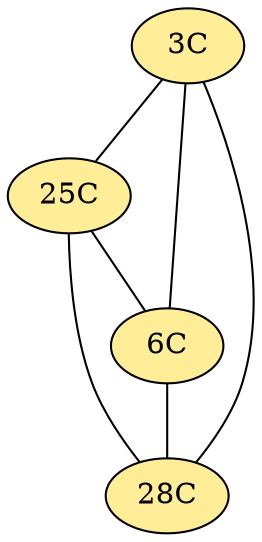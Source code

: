 // The Round Table
graph {
	"3C" [fillcolor="#FFED97" style=radial]
	"25C" [fillcolor="#FFED97" style=radial]
	"3C" -- "25C" [penwidth=1]
	"3C" [fillcolor="#FFED97" style=radial]
	"28C" [fillcolor="#FFED97" style=radial]
	"3C" -- "28C" [penwidth=1]
	"3C" [fillcolor="#FFED97" style=radial]
	"6C" [fillcolor="#FFED97" style=radial]
	"3C" -- "6C" [penwidth=1]
	"25C" [fillcolor="#FFED97" style=radial]
	"28C" [fillcolor="#FFED97" style=radial]
	"25C" -- "28C" [penwidth=1]
	"25C" [fillcolor="#FFED97" style=radial]
	"6C" [fillcolor="#FFED97" style=radial]
	"25C" -- "6C" [penwidth=1]
	"6C" [fillcolor="#FFED97" style=radial]
	"28C" [fillcolor="#FFED97" style=radial]
	"6C" -- "28C" [penwidth=1]
}
